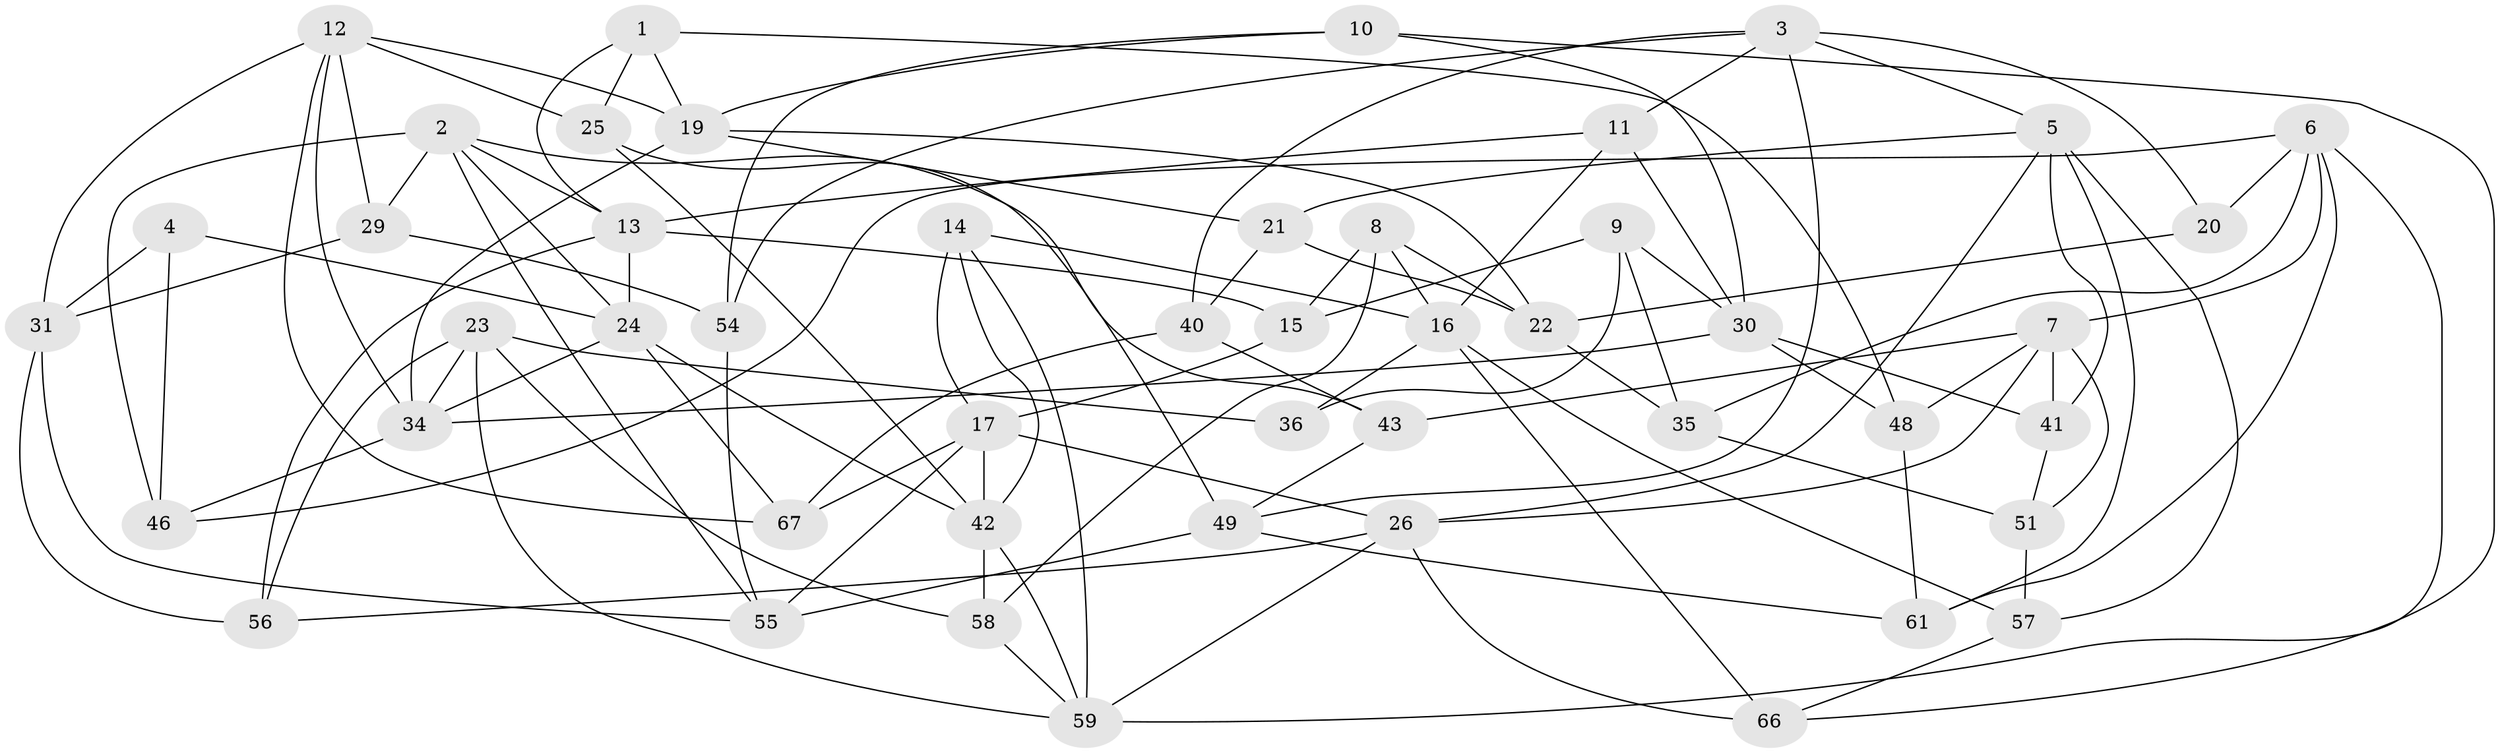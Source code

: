 // Generated by graph-tools (version 1.1) at 2025/52/02/27/25 19:52:29]
// undirected, 48 vertices, 113 edges
graph export_dot {
graph [start="1"]
  node [color=gray90,style=filled];
  1;
  2 [super="+52"];
  3 [super="+50"];
  4;
  5 [super="+69"];
  6 [super="+45"];
  7 [super="+44"];
  8;
  9;
  10;
  11;
  12 [super="+47"];
  13 [super="+39"];
  14;
  15;
  16 [super="+18"];
  17 [super="+53"];
  19 [super="+32"];
  20;
  21;
  22 [super="+28"];
  23 [super="+60"];
  24 [super="+37"];
  25;
  26 [super="+27"];
  29;
  30 [super="+33"];
  31 [super="+38"];
  34 [super="+65"];
  35;
  36;
  40;
  41;
  42 [super="+62"];
  43;
  46;
  48;
  49 [super="+63"];
  51;
  54;
  55 [super="+68"];
  56;
  57;
  58;
  59 [super="+64"];
  61;
  66;
  67;
  1 -- 13;
  1 -- 19;
  1 -- 48;
  1 -- 25;
  2 -- 46;
  2 -- 29;
  2 -- 24;
  2 -- 43;
  2 -- 13;
  2 -- 55;
  3 -- 49;
  3 -- 5;
  3 -- 20;
  3 -- 40;
  3 -- 11;
  3 -- 54;
  4 -- 31 [weight=2];
  4 -- 46;
  4 -- 24;
  5 -- 41;
  5 -- 26;
  5 -- 57;
  5 -- 61;
  5 -- 21;
  6 -- 59;
  6 -- 61;
  6 -- 46;
  6 -- 35;
  6 -- 20;
  6 -- 7;
  7 -- 51;
  7 -- 26;
  7 -- 48;
  7 -- 41;
  7 -- 43;
  8 -- 58;
  8 -- 22;
  8 -- 16;
  8 -- 15;
  9 -- 15;
  9 -- 35;
  9 -- 36;
  9 -- 30;
  10 -- 66;
  10 -- 54;
  10 -- 30;
  10 -- 19;
  11 -- 30;
  11 -- 16;
  11 -- 13;
  12 -- 29;
  12 -- 31;
  12 -- 34;
  12 -- 25;
  12 -- 67;
  12 -- 19;
  13 -- 24;
  13 -- 15;
  13 -- 56;
  14 -- 17;
  14 -- 16;
  14 -- 59;
  14 -- 42;
  15 -- 17;
  16 -- 36;
  16 -- 57;
  16 -- 66;
  17 -- 55;
  17 -- 67;
  17 -- 26;
  17 -- 42;
  19 -- 34;
  19 -- 22;
  19 -- 21;
  20 -- 22 [weight=2];
  21 -- 40;
  21 -- 22;
  22 -- 35;
  23 -- 56;
  23 -- 36 [weight=2];
  23 -- 58;
  23 -- 34;
  23 -- 59;
  24 -- 67;
  24 -- 42;
  24 -- 34;
  25 -- 49;
  25 -- 42;
  26 -- 66;
  26 -- 56;
  26 -- 59;
  29 -- 31;
  29 -- 54;
  30 -- 41;
  30 -- 48;
  30 -- 34;
  31 -- 56;
  31 -- 55;
  34 -- 46;
  35 -- 51;
  40 -- 67;
  40 -- 43;
  41 -- 51;
  42 -- 58;
  42 -- 59;
  43 -- 49;
  48 -- 61;
  49 -- 61;
  49 -- 55 [weight=2];
  51 -- 57;
  54 -- 55;
  57 -- 66;
  58 -- 59;
}
